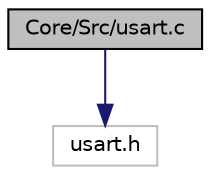 digraph "Core/Src/usart.c"
{
 // LATEX_PDF_SIZE
  edge [fontname="Helvetica",fontsize="10",labelfontname="Helvetica",labelfontsize="10"];
  node [fontname="Helvetica",fontsize="10",shape=record];
  Node1 [label="Core/Src/usart.c",height=0.2,width=0.4,color="black", fillcolor="grey75", style="filled", fontcolor="black",tooltip="This file provides code for the configuration of the USART instances."];
  Node1 -> Node2 [color="midnightblue",fontsize="10",style="solid",fontname="Helvetica"];
  Node2 [label="usart.h",height=0.2,width=0.4,color="grey75", fillcolor="white", style="filled",tooltip=" "];
}
